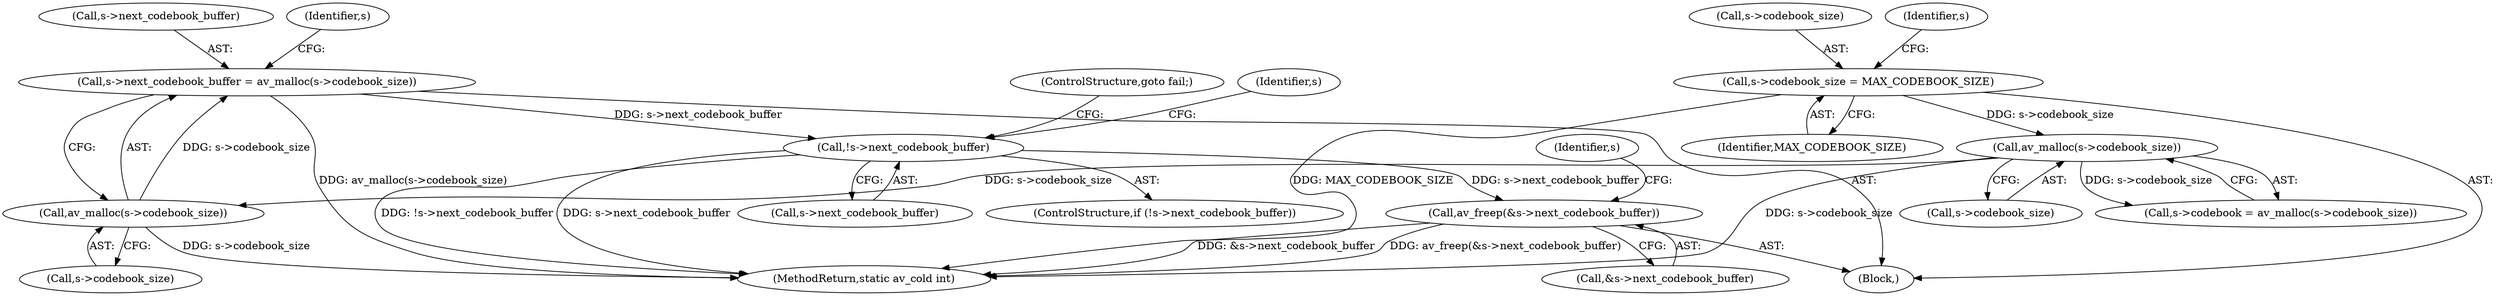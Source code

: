 digraph "0_FFmpeg_02f909dc24b1f05cfbba75077c7707b905e63cd2@API" {
"1000337" [label="(Call,s->next_codebook_buffer = av_malloc(s->codebook_size))"];
"1000341" [label="(Call,av_malloc(s->codebook_size))"];
"1000327" [label="(Call,av_malloc(s->codebook_size))"];
"1000318" [label="(Call,s->codebook_size = MAX_CODEBOOK_SIZE)"];
"1000346" [label="(Call,!s->next_codebook_buffer)"];
"1000470" [label="(Call,av_freep(&s->next_codebook_buffer))"];
"1000338" [label="(Call,s->next_codebook_buffer)"];
"1000348" [label="(Identifier,s)"];
"1000342" [label="(Call,s->codebook_size)"];
"1000337" [label="(Call,s->next_codebook_buffer = av_malloc(s->codebook_size))"];
"1000327" [label="(Call,av_malloc(s->codebook_size))"];
"1000341" [label="(Call,av_malloc(s->codebook_size))"];
"1000345" [label="(ControlStructure,if (!s->next_codebook_buffer))"];
"1000328" [label="(Call,s->codebook_size)"];
"1000318" [label="(Call,s->codebook_size = MAX_CODEBOOK_SIZE)"];
"1000478" [label="(Identifier,s)"];
"1000323" [label="(Call,s->codebook = av_malloc(s->codebook_size))"];
"1000483" [label="(MethodReturn,static av_cold int)"];
"1000346" [label="(Call,!s->next_codebook_buffer)"];
"1000319" [label="(Call,s->codebook_size)"];
"1000350" [label="(ControlStructure,goto fail;)"];
"1000109" [label="(Block,)"];
"1000325" [label="(Identifier,s)"];
"1000470" [label="(Call,av_freep(&s->next_codebook_buffer))"];
"1000353" [label="(Identifier,s)"];
"1000322" [label="(Identifier,MAX_CODEBOOK_SIZE)"];
"1000471" [label="(Call,&s->next_codebook_buffer)"];
"1000347" [label="(Call,s->next_codebook_buffer)"];
"1000337" -> "1000109"  [label="AST: "];
"1000337" -> "1000341"  [label="CFG: "];
"1000338" -> "1000337"  [label="AST: "];
"1000341" -> "1000337"  [label="AST: "];
"1000348" -> "1000337"  [label="CFG: "];
"1000337" -> "1000483"  [label="DDG: av_malloc(s->codebook_size)"];
"1000341" -> "1000337"  [label="DDG: s->codebook_size"];
"1000337" -> "1000346"  [label="DDG: s->next_codebook_buffer"];
"1000341" -> "1000342"  [label="CFG: "];
"1000342" -> "1000341"  [label="AST: "];
"1000341" -> "1000483"  [label="DDG: s->codebook_size"];
"1000327" -> "1000341"  [label="DDG: s->codebook_size"];
"1000327" -> "1000323"  [label="AST: "];
"1000327" -> "1000328"  [label="CFG: "];
"1000328" -> "1000327"  [label="AST: "];
"1000323" -> "1000327"  [label="CFG: "];
"1000327" -> "1000483"  [label="DDG: s->codebook_size"];
"1000327" -> "1000323"  [label="DDG: s->codebook_size"];
"1000318" -> "1000327"  [label="DDG: s->codebook_size"];
"1000318" -> "1000109"  [label="AST: "];
"1000318" -> "1000322"  [label="CFG: "];
"1000319" -> "1000318"  [label="AST: "];
"1000322" -> "1000318"  [label="AST: "];
"1000325" -> "1000318"  [label="CFG: "];
"1000318" -> "1000483"  [label="DDG: MAX_CODEBOOK_SIZE"];
"1000346" -> "1000345"  [label="AST: "];
"1000346" -> "1000347"  [label="CFG: "];
"1000347" -> "1000346"  [label="AST: "];
"1000350" -> "1000346"  [label="CFG: "];
"1000353" -> "1000346"  [label="CFG: "];
"1000346" -> "1000483"  [label="DDG: s->next_codebook_buffer"];
"1000346" -> "1000483"  [label="DDG: !s->next_codebook_buffer"];
"1000346" -> "1000470"  [label="DDG: s->next_codebook_buffer"];
"1000470" -> "1000109"  [label="AST: "];
"1000470" -> "1000471"  [label="CFG: "];
"1000471" -> "1000470"  [label="AST: "];
"1000478" -> "1000470"  [label="CFG: "];
"1000470" -> "1000483"  [label="DDG: &s->next_codebook_buffer"];
"1000470" -> "1000483"  [label="DDG: av_freep(&s->next_codebook_buffer)"];
}
